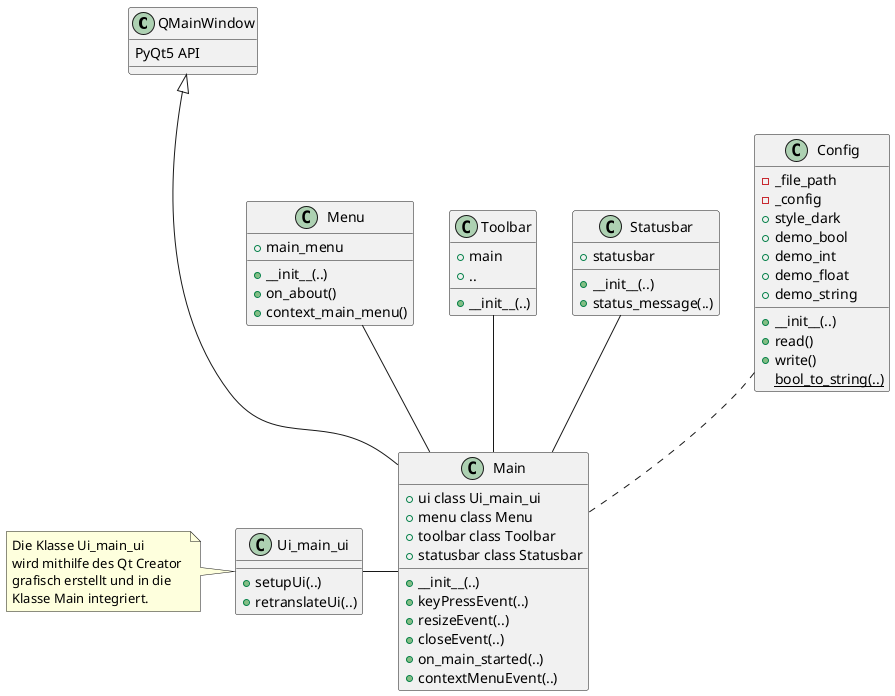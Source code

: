 @startuml

class QMainWindow {
  PyQt5 API
}

class Ui_main_ui {
  + setupUi(..)
  + retranslateUi(..)
}

note left: Die Klasse Ui_main_ui \nwird mithilfe des Qt Creator \ngrafisch erstellt und in die \nKlasse Main integriert.

class Main {
 + ui class Ui_main_ui
 + menu class Menu
 + toolbar class Toolbar
 + statusbar class Statusbar
 + __init__(..)
 + keyPressEvent(..)
 + resizeEvent(..)
 + closeEvent(..)
 + on_main_started(..)
 + contextMenuEvent(..)
}

class Menu {
  + main_menu
  + __init__(..)
  + on_about()
  + context_main_menu()
}

class Toolbar {
  + main
  + ..
  + __init__(..)
}


class Statusbar {
  + statusbar
  + __init__(..)
  + status_message(..)
}

class Config {
  - _file_path
  - _config
  + style_dark
  + demo_bool
  + demo_int
  + demo_float
  + demo_string
  + __init__(..)
  + read()
  + write()
  {static} bool_to_string(..)
}


QMainWindow <|--- Main
Ui_main_ui - Main
Menu -- Main
Toolbar -- Main
Statusbar -- Main
Config .. Main


@enduml

// https://useblocks.github.io/posts/daniel/diagramme_mit_plantuml/
// http://plantuml.com/de/class-diagram


